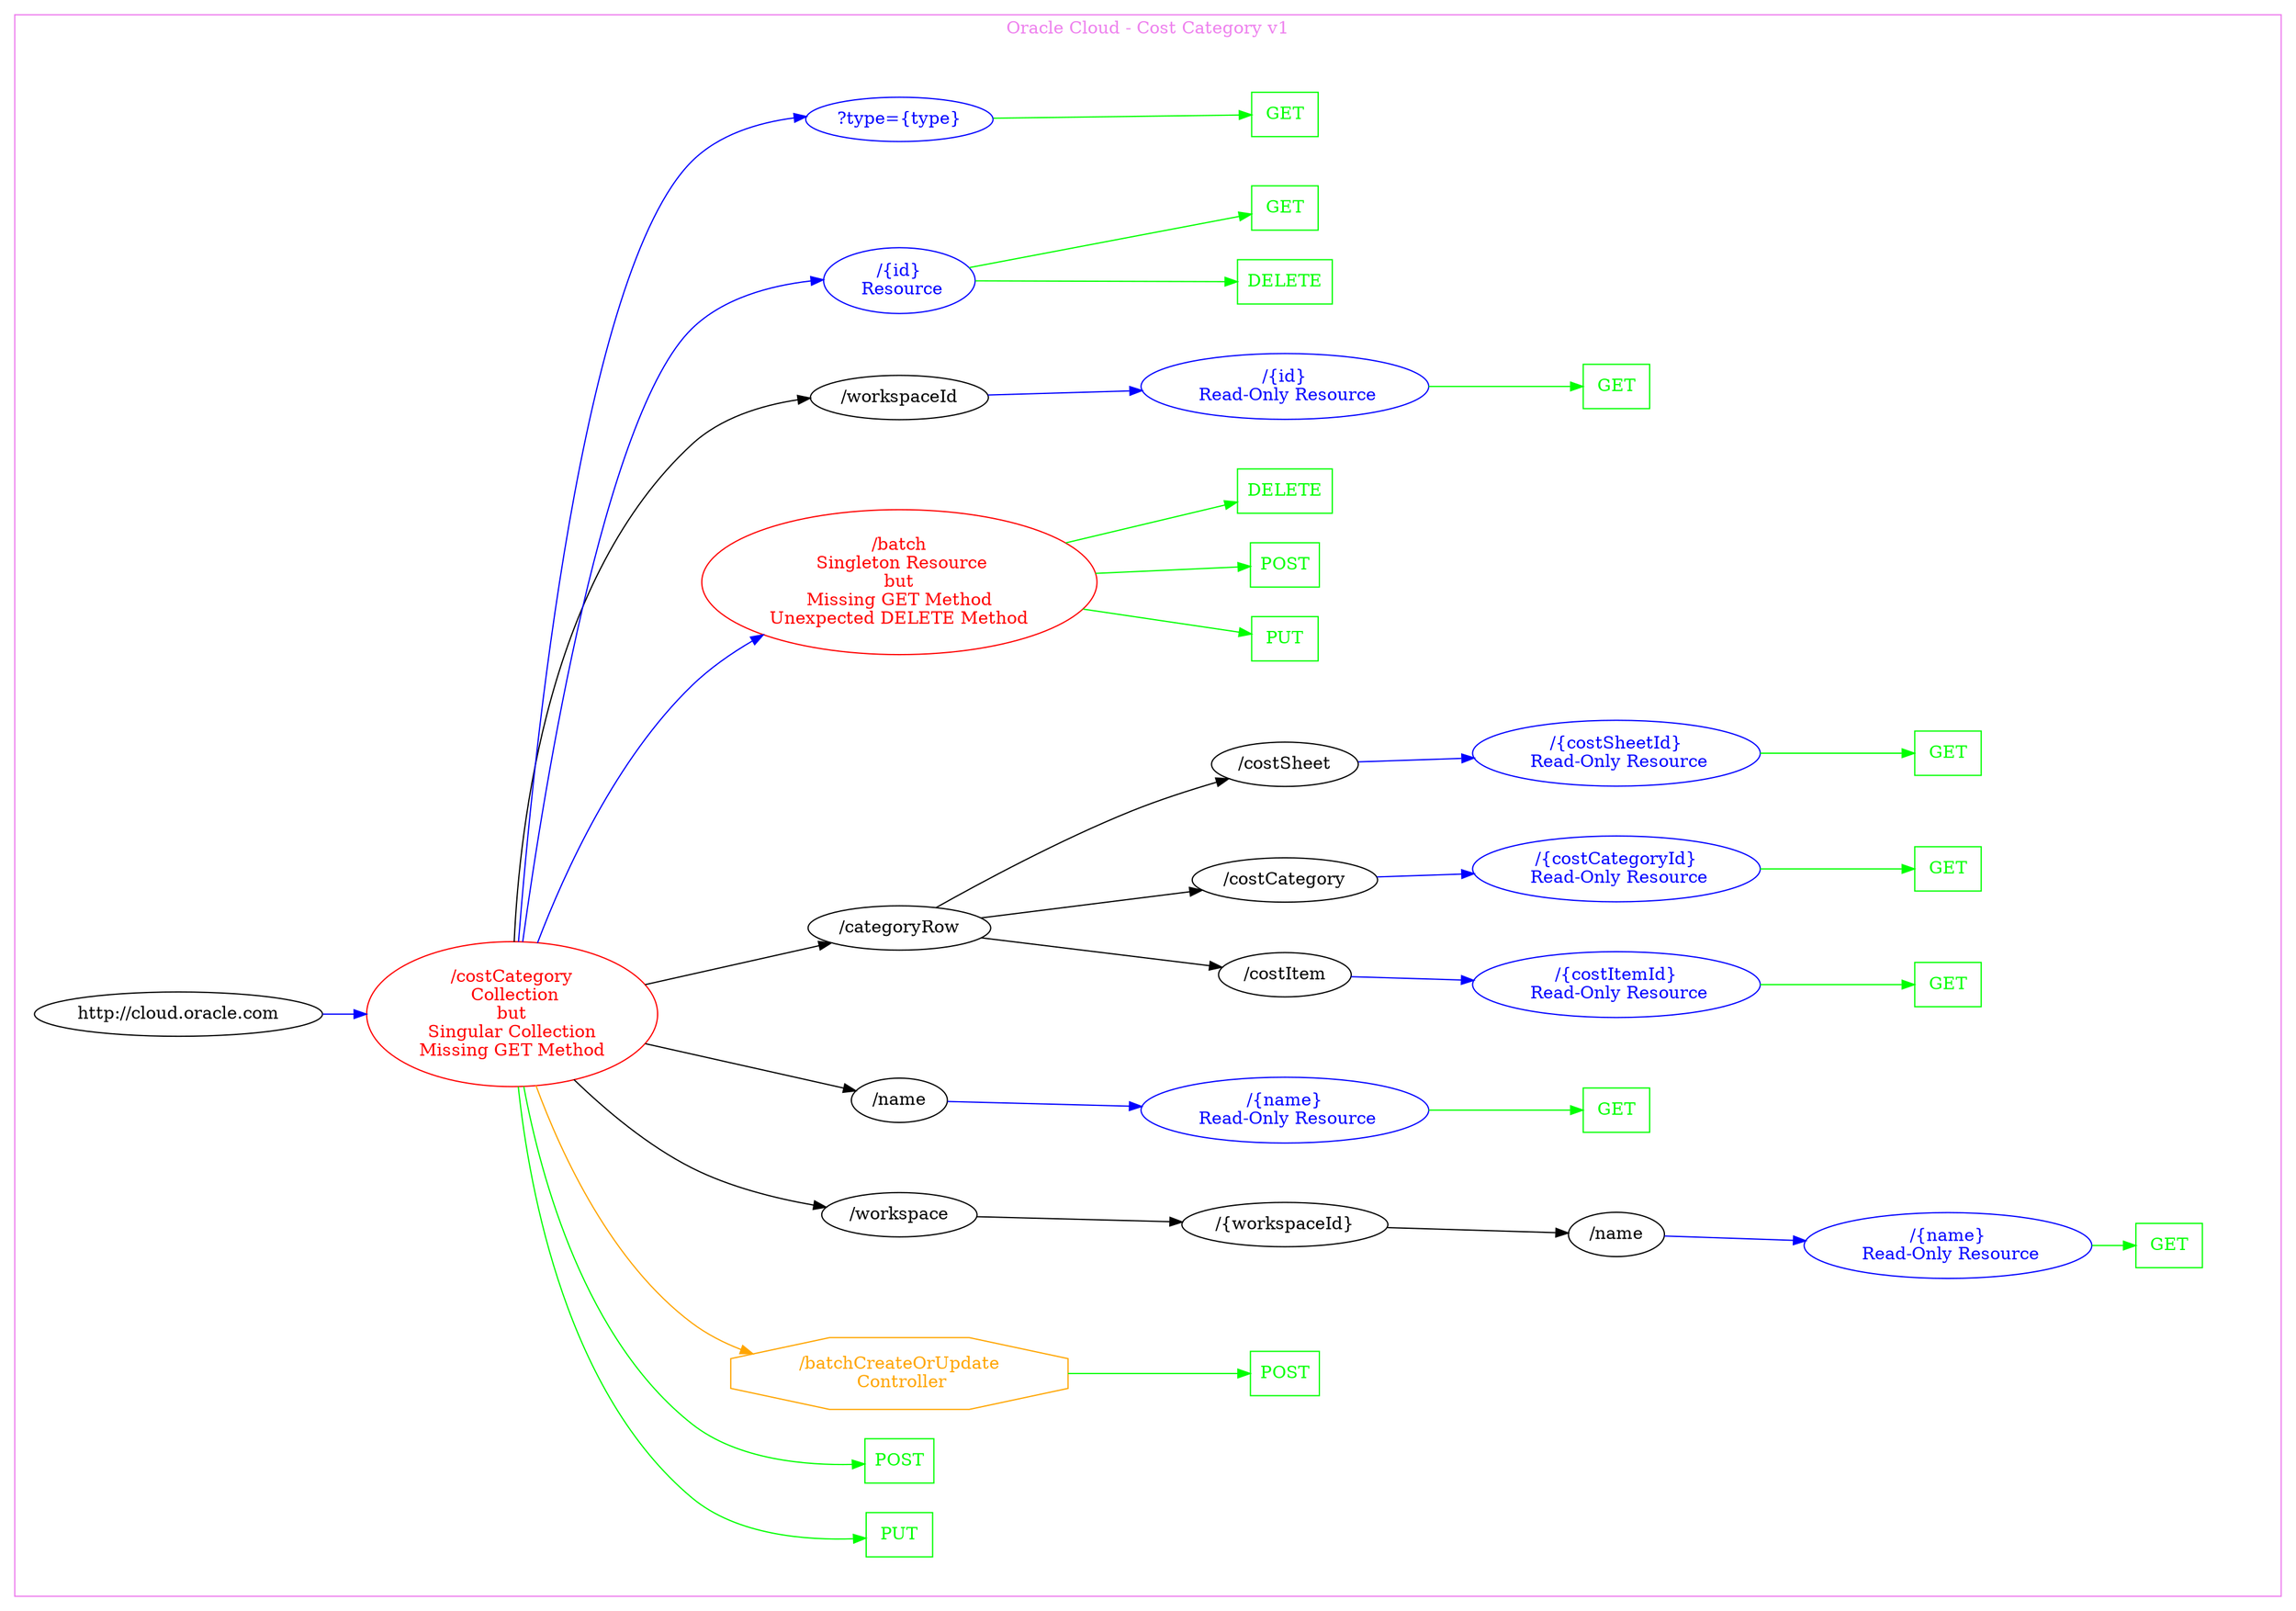 digraph Cloud_Computing_REST_API {
rankdir="LR";
subgraph cluster_0 {
label="Oracle Cloud - Cost Category v1"
color=violet
fontcolor=violet
subgraph cluster_1 {
label=""
color=white
fontcolor=white
node1 [label="http://cloud.oracle.com", shape="ellipse", color="black", fontcolor="black"]
node1 -> node2 [color="blue", fontcolor="blue"]
subgraph cluster_2 {
label=""
color=white
fontcolor=white
node2 [label="/costCategory\n Collection\nbut\nSingular Collection\nMissing GET Method", shape="ellipse", color="red", fontcolor="red"]
node2 -> node3 [color="green", fontcolor="green"]
subgraph cluster_3 {
label=""
color=white
fontcolor=white
node3 [label="PUT", shape="box", color="green", fontcolor="green"]
}
node2 -> node4 [color="green", fontcolor="green"]
subgraph cluster_4 {
label=""
color=white
fontcolor=white
node4 [label="POST", shape="box", color="green", fontcolor="green"]
}
node2 -> node5 [color="orange", fontcolor="orange"]
subgraph cluster_5 {
label=""
color=white
fontcolor=white
node5 [label="/batchCreateOrUpdate\n Controller", shape="octagon", color="orange", fontcolor="orange"]
node5 -> node6 [color="green", fontcolor="green"]
subgraph cluster_6 {
label=""
color=white
fontcolor=white
node6 [label="POST", shape="box", color="green", fontcolor="green"]
}
}
node2 -> node7 [color="black", fontcolor="black"]
subgraph cluster_7 {
label=""
color=white
fontcolor=white
node7 [label="/workspace", shape="ellipse", color="black", fontcolor="black"]
node7 -> node8 [color="black", fontcolor="black"]
subgraph cluster_8 {
label=""
color=white
fontcolor=white
node8 [label="/{workspaceId}", shape="ellipse", color="black", fontcolor="black"]
node8 -> node9 [color="black", fontcolor="black"]
subgraph cluster_9 {
label=""
color=white
fontcolor=white
node9 [label="/name", shape="ellipse", color="black", fontcolor="black"]
node9 -> node10 [color="blue", fontcolor="blue"]
subgraph cluster_10 {
label=""
color=white
fontcolor=white
node10 [label="/{name}\n Read-Only Resource", shape="ellipse", color="blue", fontcolor="blue"]
node10 -> node11 [color="green", fontcolor="green"]
subgraph cluster_11 {
label=""
color=white
fontcolor=white
node11 [label="GET", shape="box", color="green", fontcolor="green"]
}
}
}
}
}
node2 -> node12 [color="black", fontcolor="black"]
subgraph cluster_12 {
label=""
color=white
fontcolor=white
node12 [label="/name", shape="ellipse", color="black", fontcolor="black"]
node12 -> node13 [color="blue", fontcolor="blue"]
subgraph cluster_13 {
label=""
color=white
fontcolor=white
node13 [label="/{name}\n Read-Only Resource", shape="ellipse", color="blue", fontcolor="blue"]
node13 -> node14 [color="green", fontcolor="green"]
subgraph cluster_14 {
label=""
color=white
fontcolor=white
node14 [label="GET", shape="box", color="green", fontcolor="green"]
}
}
}
node2 -> node15 [color="black", fontcolor="black"]
subgraph cluster_15 {
label=""
color=white
fontcolor=white
node15 [label="/categoryRow", shape="ellipse", color="black", fontcolor="black"]
node15 -> node16 [color="black", fontcolor="black"]
subgraph cluster_16 {
label=""
color=white
fontcolor=white
node16 [label="/costItem", shape="ellipse", color="black", fontcolor="black"]
node16 -> node17 [color="blue", fontcolor="blue"]
subgraph cluster_17 {
label=""
color=white
fontcolor=white
node17 [label="/{costItemId}\n Read-Only Resource", shape="ellipse", color="blue", fontcolor="blue"]
node17 -> node18 [color="green", fontcolor="green"]
subgraph cluster_18 {
label=""
color=white
fontcolor=white
node18 [label="GET", shape="box", color="green", fontcolor="green"]
}
}
}
node15 -> node19 [color="black", fontcolor="black"]
subgraph cluster_19 {
label=""
color=white
fontcolor=white
node19 [label="/costCategory", shape="ellipse", color="black", fontcolor="black"]
node19 -> node20 [color="blue", fontcolor="blue"]
subgraph cluster_20 {
label=""
color=white
fontcolor=white
node20 [label="/{costCategoryId}\n Read-Only Resource", shape="ellipse", color="blue", fontcolor="blue"]
node20 -> node21 [color="green", fontcolor="green"]
subgraph cluster_21 {
label=""
color=white
fontcolor=white
node21 [label="GET", shape="box", color="green", fontcolor="green"]
}
}
}
node15 -> node22 [color="black", fontcolor="black"]
subgraph cluster_22 {
label=""
color=white
fontcolor=white
node22 [label="/costSheet", shape="ellipse", color="black", fontcolor="black"]
node22 -> node23 [color="blue", fontcolor="blue"]
subgraph cluster_23 {
label=""
color=white
fontcolor=white
node23 [label="/{costSheetId}\n Read-Only Resource", shape="ellipse", color="blue", fontcolor="blue"]
node23 -> node24 [color="green", fontcolor="green"]
subgraph cluster_24 {
label=""
color=white
fontcolor=white
node24 [label="GET", shape="box", color="green", fontcolor="green"]
}
}
}
}
node2 -> node25 [color="blue", fontcolor="blue"]
subgraph cluster_25 {
label=""
color=white
fontcolor=white
node25 [label="/batch\n Singleton Resource\nbut\nMissing GET Method\nUnexpected DELETE Method", shape="ellipse", color="red", fontcolor="red"]
node25 -> node26 [color="green", fontcolor="green"]
subgraph cluster_26 {
label=""
color=white
fontcolor=white
node26 [label="PUT", shape="box", color="green", fontcolor="green"]
}
node25 -> node27 [color="green", fontcolor="green"]
subgraph cluster_27 {
label=""
color=white
fontcolor=white
node27 [label="POST", shape="box", color="green", fontcolor="green"]
}
node25 -> node28 [color="green", fontcolor="green"]
subgraph cluster_28 {
label=""
color=white
fontcolor=white
node28 [label="DELETE", shape="box", color="green", fontcolor="green"]
}
}
node2 -> node29 [color="black", fontcolor="black"]
subgraph cluster_29 {
label=""
color=white
fontcolor=white
node29 [label="/workspaceId", shape="ellipse", color="black", fontcolor="black"]
node29 -> node30 [color="blue", fontcolor="blue"]
subgraph cluster_30 {
label=""
color=white
fontcolor=white
node30 [label="/{id}\n Read-Only Resource", shape="ellipse", color="blue", fontcolor="blue"]
node30 -> node31 [color="green", fontcolor="green"]
subgraph cluster_31 {
label=""
color=white
fontcolor=white
node31 [label="GET", shape="box", color="green", fontcolor="green"]
}
}
}
node2 -> node32 [color="blue", fontcolor="blue"]
subgraph cluster_32 {
label=""
color=white
fontcolor=white
node32 [label="/{id}\n Resource", shape="ellipse", color="blue", fontcolor="blue"]
node32 -> node33 [color="green", fontcolor="green"]
subgraph cluster_33 {
label=""
color=white
fontcolor=white
node33 [label="DELETE", shape="box", color="green", fontcolor="green"]
}
node32 -> node34 [color="green", fontcolor="green"]
subgraph cluster_34 {
label=""
color=white
fontcolor=white
node34 [label="GET", shape="box", color="green", fontcolor="green"]
}
}
node2 -> node35 [color="blue", fontcolor="blue"]
subgraph cluster_35 {
label=""
color=white
fontcolor=white
node35 [label="?type={type}", shape="ellipse", color="blue", fontcolor="blue"]
node35 -> node36 [color="green", fontcolor="green"]
subgraph cluster_36 {
label=""
color=white
fontcolor=white
node36 [label="GET", shape="box", color="green", fontcolor="green"]
}
}
}
}
}
}
